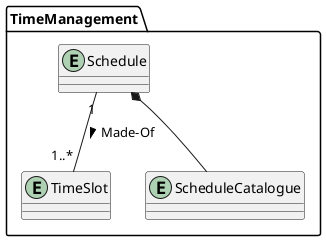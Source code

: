 @startuml

package "TimeManagement" {
    entity TimeSlot
    entity Schedule
    entity ScheduleCatalogue

    Schedule *-- ScheduleCatalogue
    Schedule "1" -- "1..*" TimeSlot : Made-Of >
}

@enduml